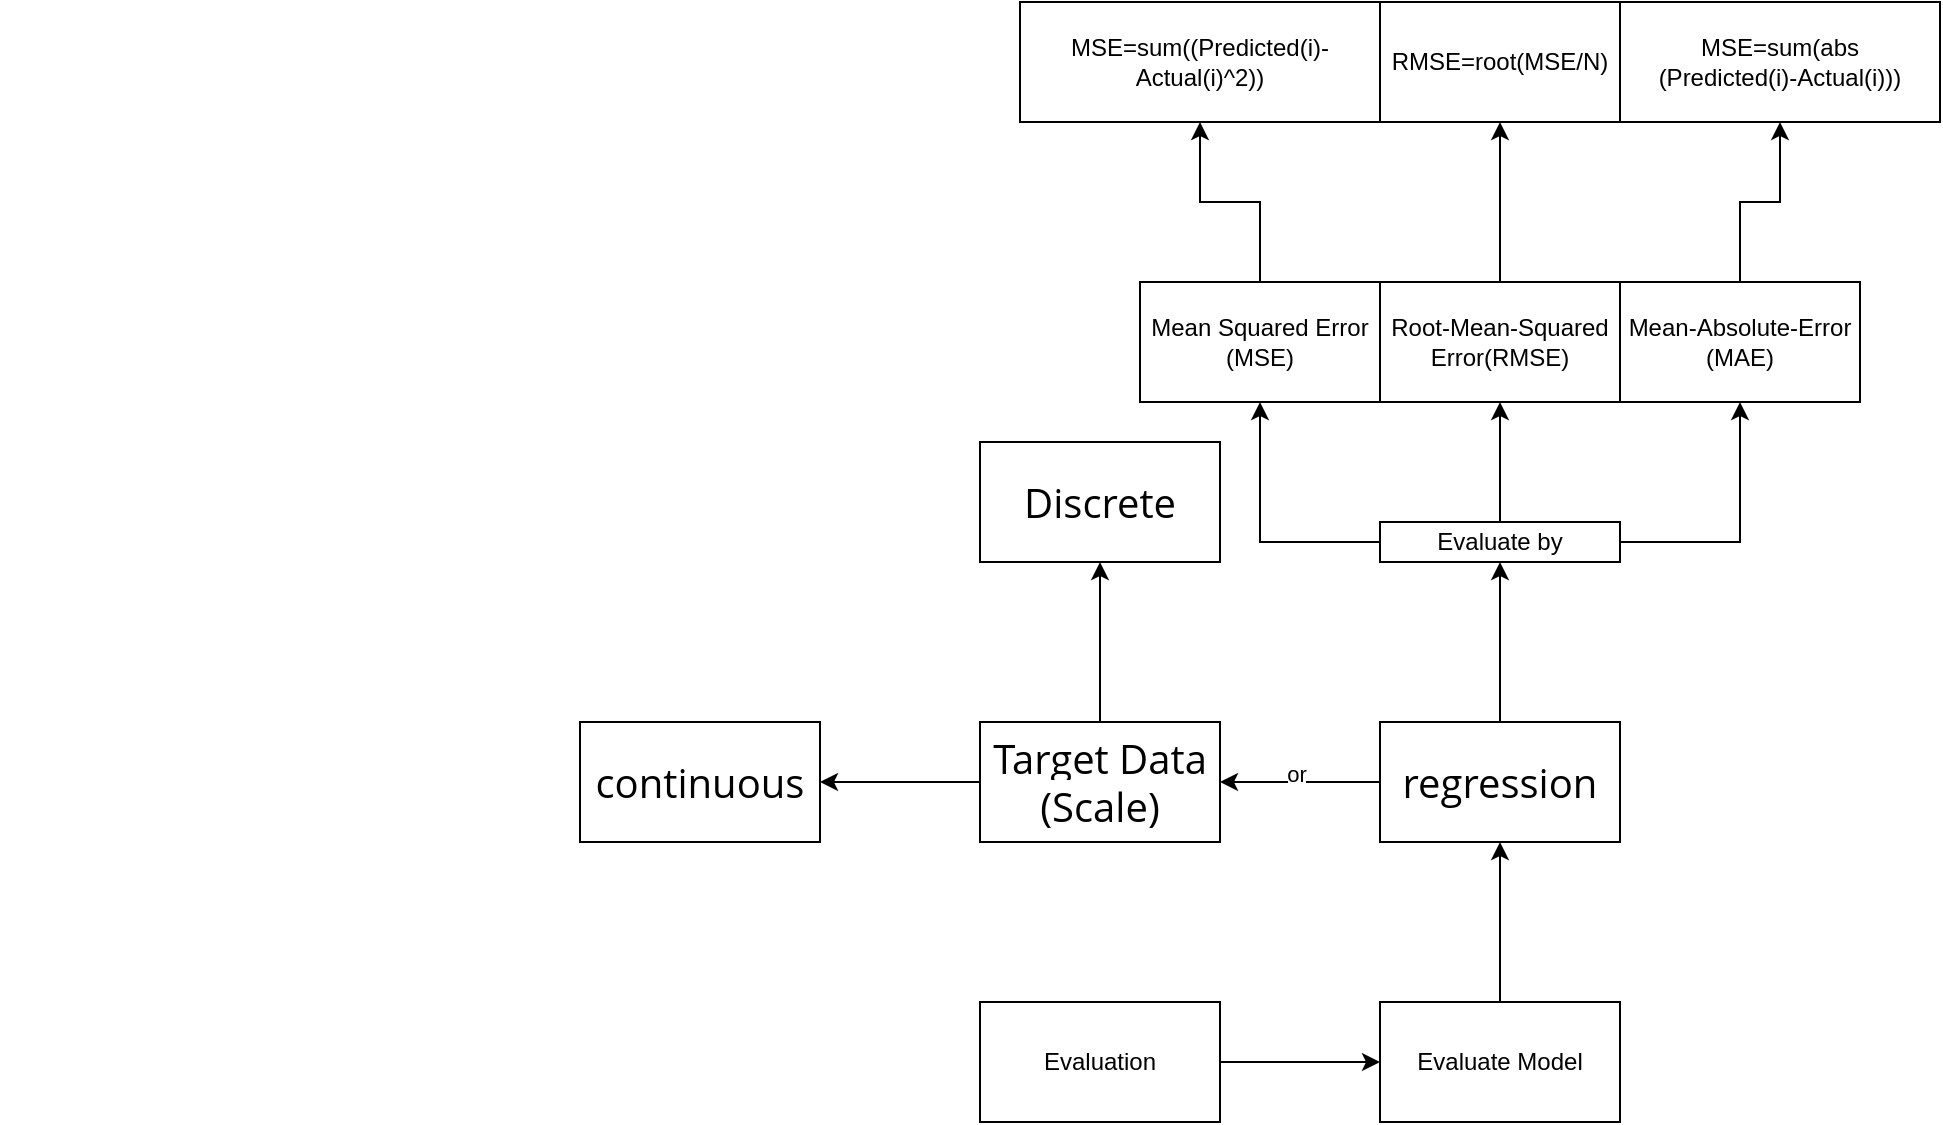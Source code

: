 <mxfile version="13.9.2" type="github">
  <diagram id="nVRE4qtoGnbXYCZguTm1" name="Page-1">
    <mxGraphModel dx="1281" dy="1620" grid="1" gridSize="10" guides="1" tooltips="1" connect="1" arrows="1" fold="1" page="1" pageScale="1" pageWidth="850" pageHeight="1100" math="0" shadow="0">
      <root>
        <mxCell id="0" />
        <mxCell id="1" parent="0" />
        <mxCell id="Xe7Uf4blqbQHqZ1EeerC-4" value="" style="edgeStyle=orthogonalEdgeStyle;rounded=0;orthogonalLoop=1;jettySize=auto;html=1;" edge="1" parent="1" source="Xe7Uf4blqbQHqZ1EeerC-1" target="Xe7Uf4blqbQHqZ1EeerC-3">
          <mxGeometry relative="1" as="geometry" />
        </mxCell>
        <mxCell id="Xe7Uf4blqbQHqZ1EeerC-1" value="Evaluation" style="rounded=0;whiteSpace=wrap;html=1;" vertex="1" parent="1">
          <mxGeometry x="240" y="260" width="120" height="60" as="geometry" />
        </mxCell>
        <mxCell id="Xe7Uf4blqbQHqZ1EeerC-2" value="" style="shape=image;verticalLabelPosition=bottom;labelBackgroundColor=#ffffff;verticalAlign=top;aspect=fixed;imageAspect=0;image=http://www.ninenox.com/wp-content/uploads/2020/09/machine-learning-hype-or-hit-25-638.jpg;" vertex="1" parent="1">
          <mxGeometry x="-250" y="-170" width="470" height="264.83" as="geometry" />
        </mxCell>
        <mxCell id="Xe7Uf4blqbQHqZ1EeerC-6" value="" style="edgeStyle=orthogonalEdgeStyle;rounded=0;orthogonalLoop=1;jettySize=auto;html=1;" edge="1" parent="1" source="Xe7Uf4blqbQHqZ1EeerC-3" target="Xe7Uf4blqbQHqZ1EeerC-5">
          <mxGeometry relative="1" as="geometry" />
        </mxCell>
        <mxCell id="Xe7Uf4blqbQHqZ1EeerC-3" value="Evaluate Model" style="rounded=0;whiteSpace=wrap;html=1;" vertex="1" parent="1">
          <mxGeometry x="440" y="260" width="120" height="60" as="geometry" />
        </mxCell>
        <mxCell id="Xe7Uf4blqbQHqZ1EeerC-8" value="" style="edgeStyle=orthogonalEdgeStyle;rounded=0;orthogonalLoop=1;jettySize=auto;html=1;" edge="1" parent="1" source="Xe7Uf4blqbQHqZ1EeerC-5" target="Xe7Uf4blqbQHqZ1EeerC-7">
          <mxGeometry relative="1" as="geometry" />
        </mxCell>
        <mxCell id="Xe7Uf4blqbQHqZ1EeerC-9" value="or" style="edgeLabel;html=1;align=center;verticalAlign=middle;resizable=0;points=[];" vertex="1" connectable="0" parent="Xe7Uf4blqbQHqZ1EeerC-8">
          <mxGeometry x="0.05" y="-4" relative="1" as="geometry">
            <mxPoint as="offset" />
          </mxGeometry>
        </mxCell>
        <mxCell id="Xe7Uf4blqbQHqZ1EeerC-15" value="" style="edgeStyle=orthogonalEdgeStyle;rounded=0;orthogonalLoop=1;jettySize=auto;html=1;" edge="1" parent="1" source="Xe7Uf4blqbQHqZ1EeerC-5" target="Xe7Uf4blqbQHqZ1EeerC-14">
          <mxGeometry relative="1" as="geometry" />
        </mxCell>
        <mxCell id="Xe7Uf4blqbQHqZ1EeerC-5" value="&lt;span style=&quot;font-family: &amp;#34;open sans&amp;#34; , sans-serif ; font-size: 20px ; text-align: left ; background-color: rgb(255 , 255 , 255)&quot;&gt;regression&lt;/span&gt;" style="rounded=0;whiteSpace=wrap;html=1;" vertex="1" parent="1">
          <mxGeometry x="440" y="120" width="120" height="60" as="geometry" />
        </mxCell>
        <mxCell id="Xe7Uf4blqbQHqZ1EeerC-11" value="" style="edgeStyle=orthogonalEdgeStyle;rounded=0;orthogonalLoop=1;jettySize=auto;html=1;" edge="1" parent="1" source="Xe7Uf4blqbQHqZ1EeerC-7" target="Xe7Uf4blqbQHqZ1EeerC-10">
          <mxGeometry relative="1" as="geometry" />
        </mxCell>
        <mxCell id="Xe7Uf4blqbQHqZ1EeerC-13" value="" style="edgeStyle=orthogonalEdgeStyle;rounded=0;orthogonalLoop=1;jettySize=auto;html=1;" edge="1" parent="1" source="Xe7Uf4blqbQHqZ1EeerC-7" target="Xe7Uf4blqbQHqZ1EeerC-12">
          <mxGeometry relative="1" as="geometry" />
        </mxCell>
        <mxCell id="Xe7Uf4blqbQHqZ1EeerC-7" value="&lt;span style=&quot;font-family: &amp;#34;open sans&amp;#34; , sans-serif ; font-size: 20px ; text-align: left ; background-color: rgb(255 , 255 , 255)&quot;&gt;Target Data&lt;br&gt;(Scale)&lt;br&gt;&lt;/span&gt;" style="rounded=0;whiteSpace=wrap;html=1;" vertex="1" parent="1">
          <mxGeometry x="240" y="120" width="120" height="60" as="geometry" />
        </mxCell>
        <mxCell id="Xe7Uf4blqbQHqZ1EeerC-10" value="&lt;span style=&quot;font-family: &amp;#34;open sans&amp;#34; , sans-serif ; font-size: 20px ; text-align: left ; background-color: rgb(255 , 255 , 255)&quot;&gt;Discrete&lt;br&gt;&lt;/span&gt;" style="rounded=0;whiteSpace=wrap;html=1;" vertex="1" parent="1">
          <mxGeometry x="240" y="-20" width="120" height="60" as="geometry" />
        </mxCell>
        <mxCell id="Xe7Uf4blqbQHqZ1EeerC-12" value="&lt;span style=&quot;font-family: &amp;#34;open sans&amp;#34; , sans-serif ; font-size: 20px ; text-align: left ; background-color: rgb(255 , 255 , 255)&quot;&gt;continuous&lt;br&gt;&lt;/span&gt;" style="rounded=0;whiteSpace=wrap;html=1;" vertex="1" parent="1">
          <mxGeometry x="40" y="120" width="120" height="60" as="geometry" />
        </mxCell>
        <mxCell id="Xe7Uf4blqbQHqZ1EeerC-20" value="" style="edgeStyle=orthogonalEdgeStyle;rounded=0;orthogonalLoop=1;jettySize=auto;html=1;exitX=0;exitY=0.5;exitDx=0;exitDy=0;" edge="1" parent="1" source="Xe7Uf4blqbQHqZ1EeerC-14" target="Xe7Uf4blqbQHqZ1EeerC-18">
          <mxGeometry relative="1" as="geometry" />
        </mxCell>
        <mxCell id="Xe7Uf4blqbQHqZ1EeerC-25" value="" style="edgeStyle=orthogonalEdgeStyle;rounded=0;orthogonalLoop=1;jettySize=auto;html=1;" edge="1" parent="1" source="Xe7Uf4blqbQHqZ1EeerC-14" target="Xe7Uf4blqbQHqZ1EeerC-24">
          <mxGeometry relative="1" as="geometry" />
        </mxCell>
        <mxCell id="Xe7Uf4blqbQHqZ1EeerC-27" value="" style="edgeStyle=orthogonalEdgeStyle;rounded=0;orthogonalLoop=1;jettySize=auto;html=1;" edge="1" parent="1" source="Xe7Uf4blqbQHqZ1EeerC-14" target="Xe7Uf4blqbQHqZ1EeerC-26">
          <mxGeometry relative="1" as="geometry">
            <Array as="points">
              <mxPoint x="620" y="30" />
            </Array>
          </mxGeometry>
        </mxCell>
        <mxCell id="Xe7Uf4blqbQHqZ1EeerC-14" value="Evaluate by" style="rounded=0;whiteSpace=wrap;html=1;" vertex="1" parent="1">
          <mxGeometry x="440" y="20" width="120" height="20" as="geometry" />
        </mxCell>
        <mxCell id="Xe7Uf4blqbQHqZ1EeerC-31" value="" style="edgeStyle=orthogonalEdgeStyle;rounded=0;orthogonalLoop=1;jettySize=auto;html=1;" edge="1" parent="1" source="Xe7Uf4blqbQHqZ1EeerC-18" target="Xe7Uf4blqbQHqZ1EeerC-30">
          <mxGeometry relative="1" as="geometry" />
        </mxCell>
        <mxCell id="Xe7Uf4blqbQHqZ1EeerC-18" value="Mean Squared Error&lt;br&gt;(MSE)" style="whiteSpace=wrap;html=1;rounded=0;" vertex="1" parent="1">
          <mxGeometry x="320" y="-100" width="120" height="60" as="geometry" />
        </mxCell>
        <mxCell id="Xe7Uf4blqbQHqZ1EeerC-29" value="" style="edgeStyle=orthogonalEdgeStyle;rounded=0;orthogonalLoop=1;jettySize=auto;html=1;" edge="1" parent="1" source="Xe7Uf4blqbQHqZ1EeerC-24" target="Xe7Uf4blqbQHqZ1EeerC-28">
          <mxGeometry relative="1" as="geometry" />
        </mxCell>
        <mxCell id="Xe7Uf4blqbQHqZ1EeerC-24" value="Root-Mean-Squared Error(RMSE)" style="whiteSpace=wrap;html=1;rounded=0;" vertex="1" parent="1">
          <mxGeometry x="440" y="-100" width="120" height="60" as="geometry" />
        </mxCell>
        <mxCell id="Xe7Uf4blqbQHqZ1EeerC-33" value="" style="edgeStyle=orthogonalEdgeStyle;rounded=0;orthogonalLoop=1;jettySize=auto;html=1;" edge="1" parent="1" source="Xe7Uf4blqbQHqZ1EeerC-26" target="Xe7Uf4blqbQHqZ1EeerC-32">
          <mxGeometry relative="1" as="geometry" />
        </mxCell>
        <mxCell id="Xe7Uf4blqbQHqZ1EeerC-26" value="Mean-Absolute-Error&lt;br&gt;(MAE)" style="whiteSpace=wrap;html=1;rounded=0;" vertex="1" parent="1">
          <mxGeometry x="560" y="-100" width="120" height="60" as="geometry" />
        </mxCell>
        <mxCell id="Xe7Uf4blqbQHqZ1EeerC-28" value="RMSE=root(MSE/N)" style="whiteSpace=wrap;html=1;rounded=0;" vertex="1" parent="1">
          <mxGeometry x="440" y="-240" width="120" height="60" as="geometry" />
        </mxCell>
        <mxCell id="Xe7Uf4blqbQHqZ1EeerC-30" value="MSE=sum((Predicted(i)-Actual(i)^2))" style="whiteSpace=wrap;html=1;rounded=0;" vertex="1" parent="1">
          <mxGeometry x="260" y="-240" width="180" height="60" as="geometry" />
        </mxCell>
        <mxCell id="Xe7Uf4blqbQHqZ1EeerC-32" value="MSE=sum(abs&lt;br&gt;(Predicted(i)-Actual(i)))" style="whiteSpace=wrap;html=1;rounded=0;" vertex="1" parent="1">
          <mxGeometry x="560" y="-240" width="160" height="60" as="geometry" />
        </mxCell>
      </root>
    </mxGraphModel>
  </diagram>
</mxfile>

